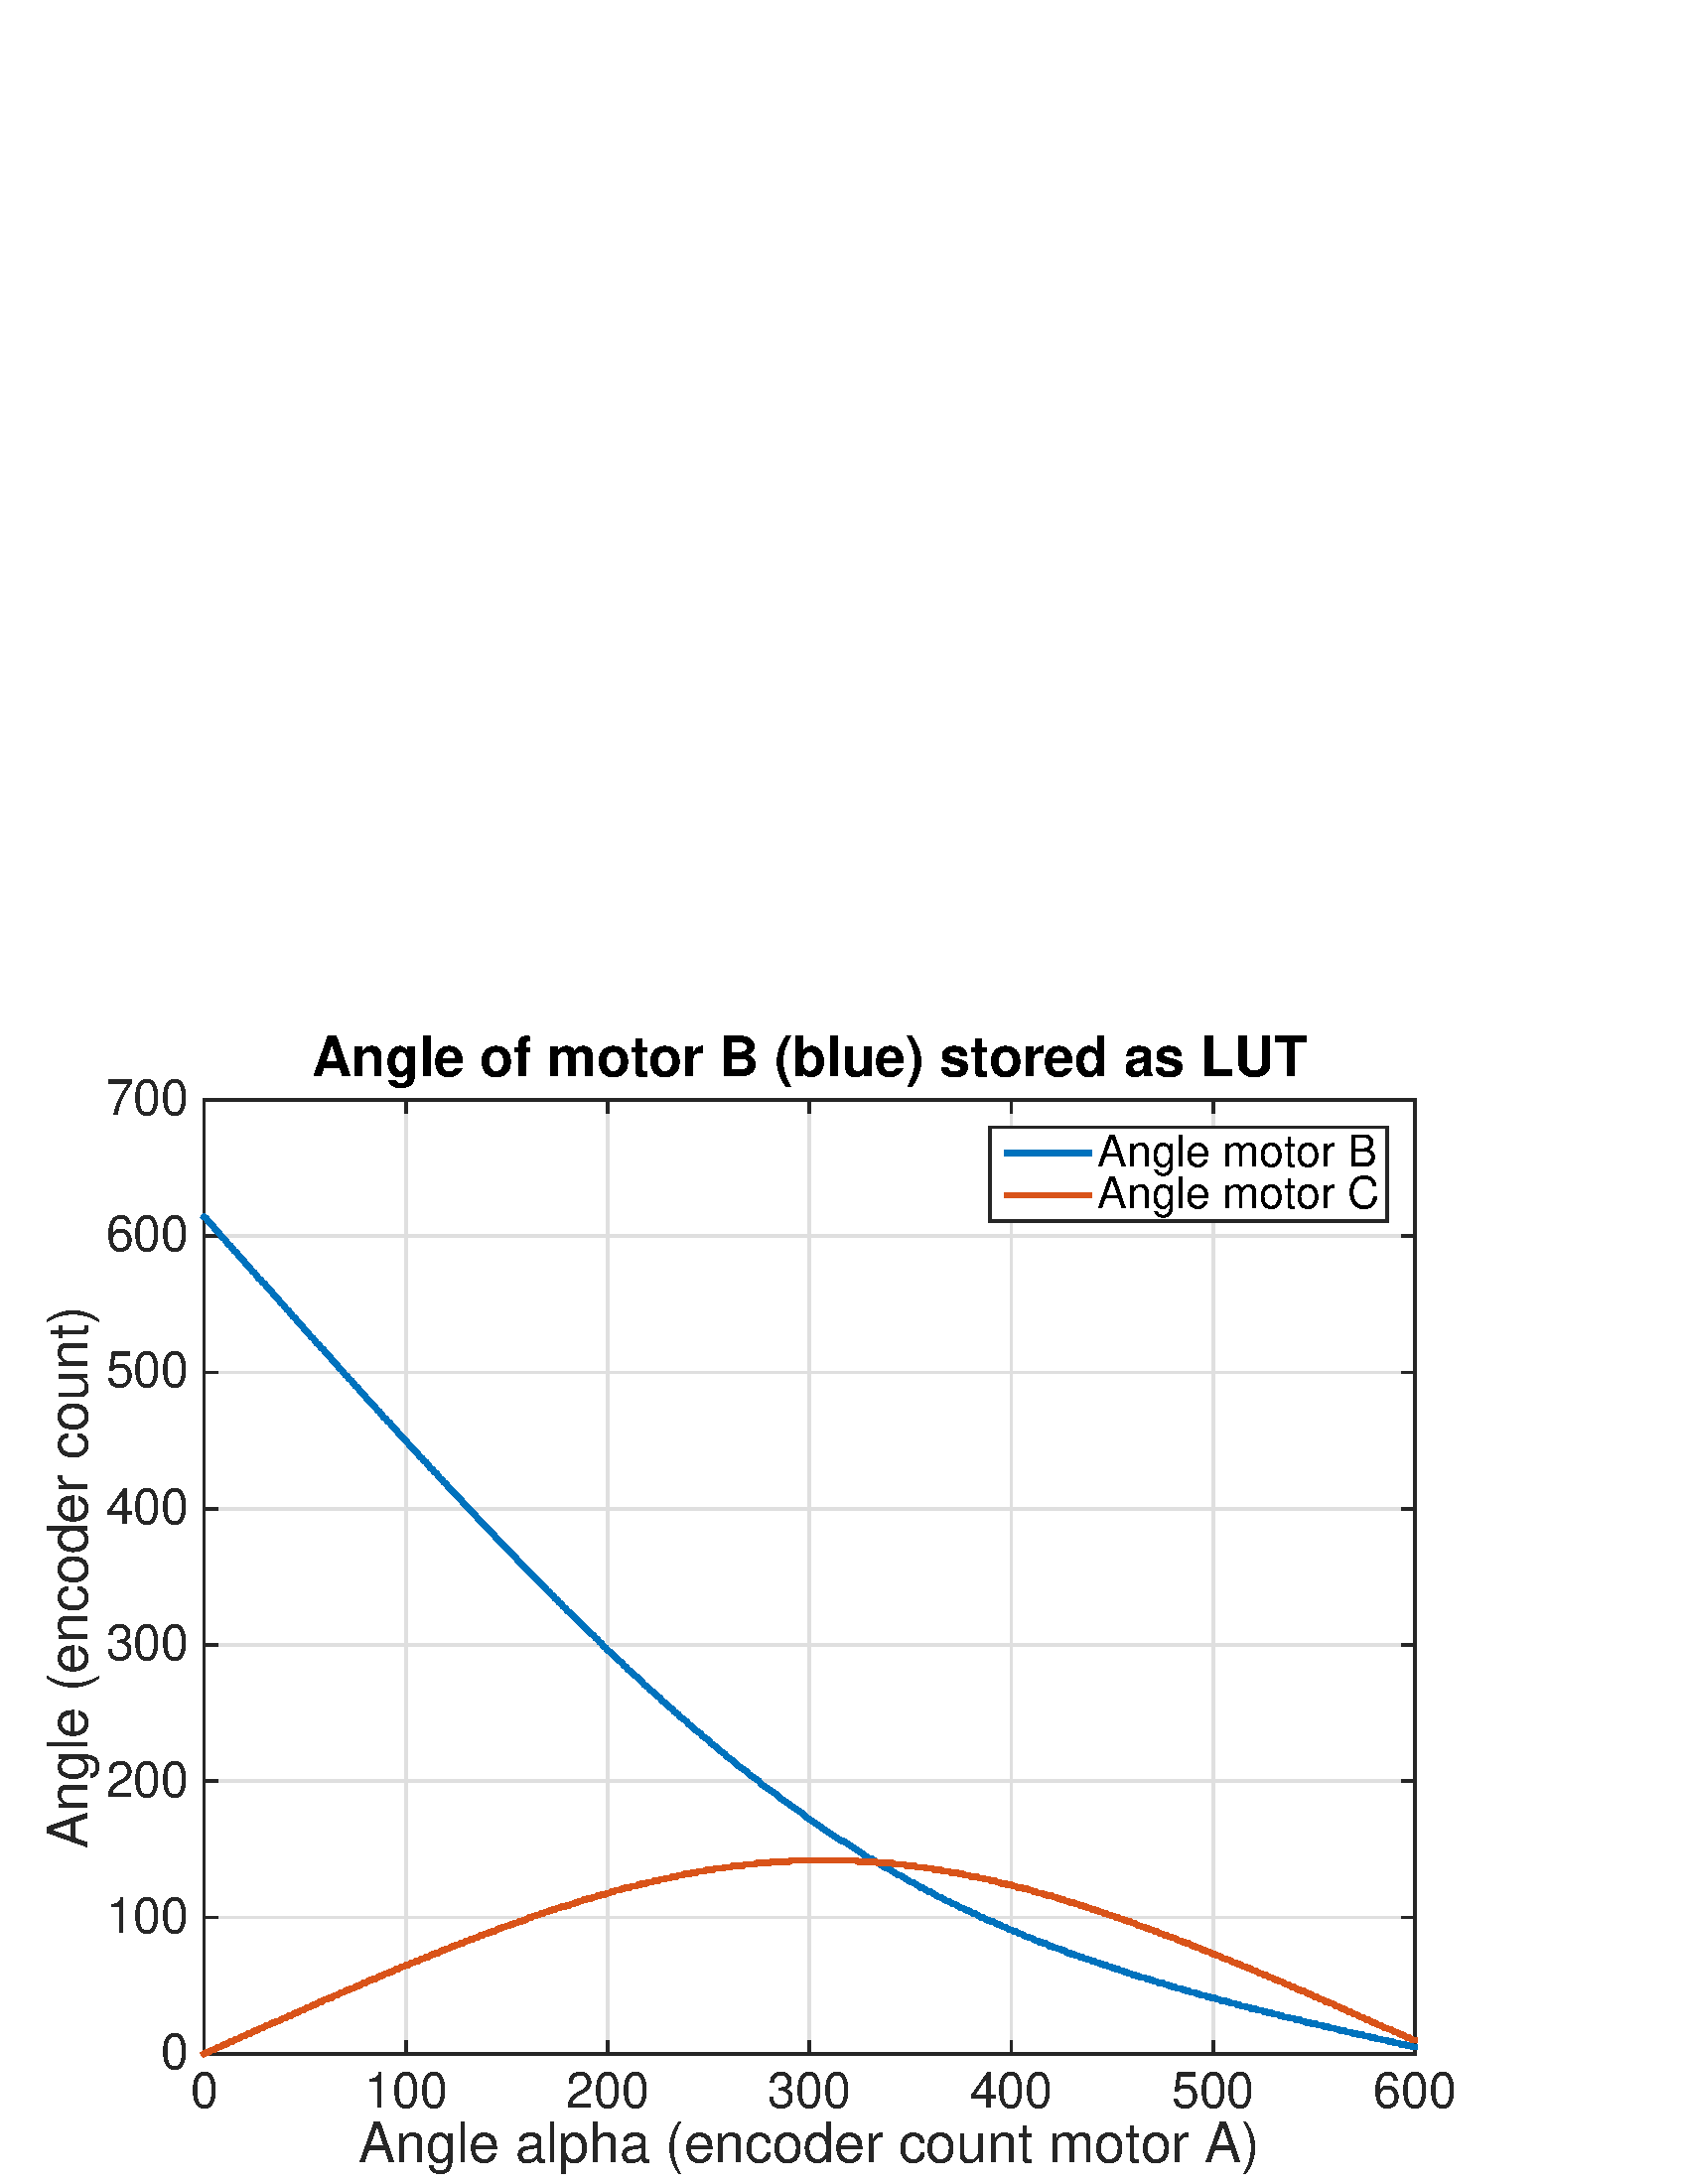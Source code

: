 %!PS-Adobe-3.0
%%Pages: (atend)
%%BoundingBox: (atend)
%%LanguageLevel: 2
%%EndComments
%%BeginDefaults
%%EndDefaults
%%BeginProlog
%%EndProlog
%%BeginSetup
%%BeginResource: procset (Apache XML Graphics Std ProcSet) 1.2 0
%%Version: 1.2 0
%%Copyright: (Copyright 2001-2003,2010 The Apache Software Foundation. License terms: http://www.apache.org/licenses/LICENSE-2.0)
/bd{bind def}bind def
/ld{load def}bd
/GR/grestore ld
/M/moveto ld
/LJ/setlinejoin ld
/C/curveto ld
/f/fill ld
/LW/setlinewidth ld
/GC/setgray ld
/t/show ld
/N/newpath ld
/CT/concat ld
/cp/closepath ld
/S/stroke ld
/L/lineto ld
/CC/setcmykcolor ld
/A/ashow ld
/GS/gsave ld
/RC/setrgbcolor ld
/RM/rmoveto ld
/ML/setmiterlimit ld
/re {4 2 roll M
1 index 0 rlineto
0 exch rlineto
neg 0 rlineto
cp } bd
/_ctm matrix def
/_tm matrix def
/BT { _ctm currentmatrix pop matrix _tm copy pop 0 0 moveto } bd
/ET { _ctm setmatrix } bd
/iTm { _ctm setmatrix _tm concat } bd
/Tm { _tm astore pop iTm 0 0 moveto } bd
/ux 0.0 def
/uy 0.0 def
/F {
  /Tp exch def
  /Tf exch def
  Tf findfont Tp scalefont setfont
  /cf Tf def  /cs Tp def
} bd
/ULS {currentpoint /uy exch def /ux exch def} bd
/ULE {
  /Tcx currentpoint pop def
  gsave
  newpath
  cf findfont cs scalefont dup
  /FontMatrix get 0 get /Ts exch def /FontInfo get dup
  /UnderlinePosition get Ts mul /To exch def
  /UnderlineThickness get Ts mul /Tt exch def
  ux uy To add moveto  Tcx uy To add lineto
  Tt setlinewidth stroke
  grestore
} bd
/OLE {
  /Tcx currentpoint pop def
  gsave
  newpath
  cf findfont cs scalefont dup
  /FontMatrix get 0 get /Ts exch def /FontInfo get dup
  /UnderlinePosition get Ts mul /To exch def
  /UnderlineThickness get Ts mul /Tt exch def
  ux uy To add cs add moveto Tcx uy To add cs add lineto
  Tt setlinewidth stroke
  grestore
} bd
/SOE {
  /Tcx currentpoint pop def
  gsave
  newpath
  cf findfont cs scalefont dup
  /FontMatrix get 0 get /Ts exch def /FontInfo get dup
  /UnderlinePosition get Ts mul /To exch def
  /UnderlineThickness get Ts mul /Tt exch def
  ux uy To add cs 10 mul 26 idiv add moveto Tcx uy To add cs 10 mul 26 idiv add lineto
  Tt setlinewidth stroke
  grestore
} bd
/QT {
/Y22 exch store
/X22 exch store
/Y21 exch store
/X21 exch store
currentpoint
/Y21 load 2 mul add 3 div exch
/X21 load 2 mul add 3 div exch
/X21 load 2 mul /X22 load add 3 div
/Y21 load 2 mul /Y22 load add 3 div
/X22 load /Y22 load curveto
} bd
/SSPD {
dup length /d exch dict def
{
/v exch def
/k exch def
currentpagedevice k known {
/cpdv currentpagedevice k get def
v cpdv ne {
/upd false def
/nullv v type /nulltype eq def
/nullcpdv cpdv type /nulltype eq def
nullv nullcpdv or
{
/upd true def
} {
/sametype v type cpdv type eq def
sametype {
v type /arraytype eq {
/vlen v length def
/cpdvlen cpdv length def
vlen cpdvlen eq {
0 1 vlen 1 sub {
/i exch def
/obj v i get def
/cpdobj cpdv i get def
obj cpdobj ne {
/upd true def
exit
} if
} for
} {
/upd true def
} ifelse
} {
v type /dicttype eq {
v {
/dv exch def
/dk exch def
/cpddv cpdv dk get def
dv cpddv ne {
/upd true def
exit
} if
} forall
} {
/upd true def
} ifelse
} ifelse
} if
} ifelse
upd true eq {
d k v put
} if
} if
} if
} forall
d length 0 gt {
d setpagedevice
} if
} bd
%%EndResource
%%BeginResource: procset (Apache XML Graphics EPS ProcSet) 1.0 0
%%Version: 1.0 0
%%Copyright: (Copyright 2002-2003 The Apache Software Foundation. License terms: http://www.apache.org/licenses/LICENSE-2.0)
/BeginEPSF { %def
/b4_Inc_state save def         % Save state for cleanup
/dict_count countdictstack def % Count objects on dict stack
/op_count count 1 sub def      % Count objects on operand stack
userdict begin                 % Push userdict on dict stack
/showpage { } def              % Redefine showpage, { } = null proc
0 setgray 0 setlinecap         % Prepare graphics state
1 setlinewidth 0 setlinejoin
10 setmiterlimit [ ] 0 setdash newpath
/languagelevel where           % If level not equal to 1 then
{pop languagelevel             % set strokeadjust and
1 ne                           % overprint to their defaults.
{false setstrokeadjust false setoverprint
} if
} if
} bd
/EndEPSF { %def
count op_count sub {pop} repeat            % Clean up stacks
countdictstack dict_count sub {end} repeat
b4_Inc_state restore
} bd
%%EndResource
%FOPBeginFontDict
%%IncludeResource: font Courier-Bold
%%IncludeResource: font Helvetica
%%IncludeResource: font Courier-BoldOblique
%%IncludeResource: font Courier-Oblique
%%IncludeResource: font Times-Roman
%%IncludeResource: font Helvetica-BoldOblique
%%IncludeResource: font Helvetica-Bold
%%IncludeResource: font Helvetica-Oblique
%%IncludeResource: font Times-BoldItalic
%%IncludeResource: font Courier
%%IncludeResource: font Times-Italic
%%IncludeResource: font Times-Bold
%%IncludeResource: font Symbol
%%IncludeResource: font ZapfDingbats
%FOPEndFontDict
%%BeginResource: encoding WinAnsiEncoding
/WinAnsiEncoding [
/.notdef /.notdef /.notdef /.notdef /.notdef
/.notdef /.notdef /.notdef /.notdef /.notdef
/.notdef /.notdef /.notdef /.notdef /.notdef
/.notdef /.notdef /.notdef /.notdef /.notdef
/.notdef /.notdef /.notdef /.notdef /.notdef
/.notdef /.notdef /.notdef /.notdef /.notdef
/.notdef /.notdef /space /exclam /quotedbl
/numbersign /dollar /percent /ampersand /quotesingle
/parenleft /parenright /asterisk /plus /comma
/hyphen /period /slash /zero /one
/two /three /four /five /six
/seven /eight /nine /colon /semicolon
/less /equal /greater /question /at
/A /B /C /D /E
/F /G /H /I /J
/K /L /M /N /O
/P /Q /R /S /T
/U /V /W /X /Y
/Z /bracketleft /backslash /bracketright /asciicircum
/underscore /quoteleft /a /b /c
/d /e /f /g /h
/i /j /k /l /m
/n /o /p /q /r
/s /t /u /v /w
/x /y /z /braceleft /bar
/braceright /asciitilde /bullet /Euro /bullet
/quotesinglbase /florin /quotedblbase /ellipsis /dagger
/daggerdbl /circumflex /perthousand /Scaron /guilsinglleft
/OE /bullet /Zcaron /bullet /bullet
/quoteleft /quoteright /quotedblleft /quotedblright /bullet
/endash /emdash /asciitilde /trademark /scaron
/guilsinglright /oe /bullet /zcaron /Ydieresis
/space /exclamdown /cent /sterling /currency
/yen /brokenbar /section /dieresis /copyright
/ordfeminine /guillemotleft /logicalnot /sfthyphen /registered
/macron /degree /plusminus /twosuperior /threesuperior
/acute /mu /paragraph /middot /cedilla
/onesuperior /ordmasculine /guillemotright /onequarter /onehalf
/threequarters /questiondown /Agrave /Aacute /Acircumflex
/Atilde /Adieresis /Aring /AE /Ccedilla
/Egrave /Eacute /Ecircumflex /Edieresis /Igrave
/Iacute /Icircumflex /Idieresis /Eth /Ntilde
/Ograve /Oacute /Ocircumflex /Otilde /Odieresis
/multiply /Oslash /Ugrave /Uacute /Ucircumflex
/Udieresis /Yacute /Thorn /germandbls /agrave
/aacute /acircumflex /atilde /adieresis /aring
/ae /ccedilla /egrave /eacute /ecircumflex
/edieresis /igrave /iacute /icircumflex /idieresis
/eth /ntilde /ograve /oacute /ocircumflex
/otilde /odieresis /divide /oslash /ugrave
/uacute /ucircumflex /udieresis /yacute /thorn
/ydieresis
] def
%%EndResource
%FOPBeginFontReencode
/Courier-Bold findfont
dup length dict begin
  {1 index /FID ne {def} {pop pop} ifelse} forall
  /Encoding WinAnsiEncoding def
  currentdict
end
/Courier-Bold exch definefont pop
/Helvetica findfont
dup length dict begin
  {1 index /FID ne {def} {pop pop} ifelse} forall
  /Encoding WinAnsiEncoding def
  currentdict
end
/Helvetica exch definefont pop
/Courier-BoldOblique findfont
dup length dict begin
  {1 index /FID ne {def} {pop pop} ifelse} forall
  /Encoding WinAnsiEncoding def
  currentdict
end
/Courier-BoldOblique exch definefont pop
/Courier-Oblique findfont
dup length dict begin
  {1 index /FID ne {def} {pop pop} ifelse} forall
  /Encoding WinAnsiEncoding def
  currentdict
end
/Courier-Oblique exch definefont pop
/Times-Roman findfont
dup length dict begin
  {1 index /FID ne {def} {pop pop} ifelse} forall
  /Encoding WinAnsiEncoding def
  currentdict
end
/Times-Roman exch definefont pop
/Helvetica-BoldOblique findfont
dup length dict begin
  {1 index /FID ne {def} {pop pop} ifelse} forall
  /Encoding WinAnsiEncoding def
  currentdict
end
/Helvetica-BoldOblique exch definefont pop
/Helvetica-Bold findfont
dup length dict begin
  {1 index /FID ne {def} {pop pop} ifelse} forall
  /Encoding WinAnsiEncoding def
  currentdict
end
/Helvetica-Bold exch definefont pop
/Helvetica-Oblique findfont
dup length dict begin
  {1 index /FID ne {def} {pop pop} ifelse} forall
  /Encoding WinAnsiEncoding def
  currentdict
end
/Helvetica-Oblique exch definefont pop
/Times-BoldItalic findfont
dup length dict begin
  {1 index /FID ne {def} {pop pop} ifelse} forall
  /Encoding WinAnsiEncoding def
  currentdict
end
/Times-BoldItalic exch definefont pop
/Courier findfont
dup length dict begin
  {1 index /FID ne {def} {pop pop} ifelse} forall
  /Encoding WinAnsiEncoding def
  currentdict
end
/Courier exch definefont pop
/Times-Italic findfont
dup length dict begin
  {1 index /FID ne {def} {pop pop} ifelse} forall
  /Encoding WinAnsiEncoding def
  currentdict
end
/Times-Italic exch definefont pop
/Times-Bold findfont
dup length dict begin
  {1 index /FID ne {def} {pop pop} ifelse} forall
  /Encoding WinAnsiEncoding def
  currentdict
end
/Times-Bold exch definefont pop
%FOPEndFontReencode
%%EndSetup
%%Page: 1 1
%%PageBoundingBox: 0 0 612 792
%%BeginPageSetup
<<
/PageSize [612 792]
/ImagingBBox null
>> setpagedevice
[1 0 0 -1 0 792] CT
%%EndPageSetup
GS
[1.0 0 0 1.0 0 366.803] CT
N
0 0 M
567 0 L
567 425 L
0 425 L
0 0 L
cp
clip
1 GC
N
0 0 567 425 re
f
GR
GS
[1.0 0 0 1.0 0 366.803] CT
N
0 0 M
567 0 L
567 425 L
0 425 L
0 0 L
cp
clip
1 GC
N
0 0 567 425 re
f
GR
GS
[1.0 0 0 1.0 0 366.803] CT
1 GC
N
74 378 M
513 378 L
513 32 L
74 32 L
cp
f
GR
GS
[1.0 0 0 1.0 0 366.803] CT
0.873 GC
2 setlinecap
10.0 ML
N
74 378 M
74 32 L
S
GR
GS
[1.0 0 0 1.0 0 366.803] CT
0.873 GC
2 setlinecap
10.0 ML
N
147.167 378 M
147.167 32 L
S
GR
GS
[1.0 0 0 1.0 0 366.803] CT
0.873 GC
2 setlinecap
10.0 ML
N
220.333 378 M
220.333 32 L
S
GR
GS
[1.0 0 0 1.0 0 366.803] CT
0.873 GC
2 setlinecap
10.0 ML
N
293.5 378 M
293.5 32 L
S
GR
GS
[1.0 0 0 1.0 0 366.803] CT
0.873 GC
2 setlinecap
10.0 ML
N
366.667 378 M
366.667 32 L
S
GR
GS
[1.0 0 0 1.0 0 366.803] CT
0.873 GC
2 setlinecap
10.0 ML
N
439.833 378 M
439.833 32 L
S
GR
GS
[1.0 0 0 1.0 0 366.803] CT
0.873 GC
2 setlinecap
10.0 ML
N
513 378 M
513 32 L
S
GR
GS
[1.0 0 0 1.0 0 366.803] CT
0.873 GC
2 setlinecap
10.0 ML
N
513 378 M
74 378 L
S
GR
GS
[1.0 0 0 1.0 0 366.803] CT
0.873 GC
2 setlinecap
10.0 ML
N
513 328.571 M
74 328.571 L
S
GR
GS
[1.0 0 0 1.0 0 366.803] CT
0.873 GC
2 setlinecap
10.0 ML
N
513 279.143 M
74 279.143 L
S
GR
GS
[1.0 0 0 1.0 0 366.803] CT
0.873 GC
2 setlinecap
10.0 ML
N
513 229.714 M
74 229.714 L
S
GR
GS
[1.0 0 0 1.0 0 366.803] CT
0.873 GC
2 setlinecap
10.0 ML
N
513 180.286 M
74 180.286 L
S
GR
GS
[1.0 0 0 1.0 0 366.803] CT
0.873 GC
2 setlinecap
10.0 ML
N
513 130.857 M
74 130.857 L
S
GR
GS
[1.0 0 0 1.0 0 366.803] CT
0.873 GC
2 setlinecap
10.0 ML
N
513 81.429 M
74 81.429 L
S
GR
GS
[1.0 0 0 1.0 0 366.803] CT
0.873 GC
2 setlinecap
10.0 ML
N
513 32 M
74 32 L
S
GR
GS
[1.0 0 0 1.0 293.463 768.589] CT
0.149 GC
/Helvetica 20 F
GS
[1 0 0 1 0 0] CT
-163.428 15.4 moveto 
1 -1 scale
(Angle alpha \(encoder count motor A\)) t 
GR
GR
GS
[1.0 0 0 1.0 0 366.803] CT
0.149 GC
2 setlinecap
10.0 ML
N
74 378 M
513 378 L
S
GR
GS
[1.0 0 0 1.0 0 366.803] CT
0.149 GC
2 setlinecap
10.0 ML
N
74 32 M
513 32 L
S
GR
GS
[1.0 0 0 1.0 0 366.803] CT
0.149 GC
2 setlinecap
10.0 ML
N
74 378 M
74 373.61 L
S
GR
GS
[1.0 0 0 1.0 0 366.803] CT
0.149 GC
2 setlinecap
10.0 ML
N
74 32 M
74 36.39 L
S
GR
GS
[1.0 0 0 1.0 0 366.803] CT
0.149 GC
2 setlinecap
10.0 ML
N
147.167 378 M
147.167 373.61 L
S
GR
GS
[1.0 0 0 1.0 0 366.803] CT
0.149 GC
2 setlinecap
10.0 ML
N
147.167 32 M
147.167 36.39 L
S
GR
GS
[1.0 0 0 1.0 0 366.803] CT
0.149 GC
2 setlinecap
10.0 ML
N
220.333 378 M
220.333 373.61 L
S
GR
GS
[1.0 0 0 1.0 0 366.803] CT
0.149 GC
2 setlinecap
10.0 ML
N
220.333 32 M
220.333 36.39 L
S
GR
GS
[1.0 0 0 1.0 0 366.803] CT
0.149 GC
2 setlinecap
10.0 ML
N
293.5 378 M
293.5 373.61 L
S
GR
GS
[1.0 0 0 1.0 0 366.803] CT
0.149 GC
2 setlinecap
10.0 ML
N
293.5 32 M
293.5 36.39 L
S
GR
GS
[1.0 0 0 1.0 0 366.803] CT
0.149 GC
2 setlinecap
10.0 ML
N
366.667 378 M
366.667 373.61 L
S
GR
GS
[1.0 0 0 1.0 0 366.803] CT
0.149 GC
2 setlinecap
10.0 ML
N
366.667 32 M
366.667 36.39 L
S
GR
GS
[1.0 0 0 1.0 0 366.803] CT
0.149 GC
2 setlinecap
10.0 ML
N
439.833 378 M
439.833 373.61 L
S
GR
GS
[1.0 0 0 1.0 0 366.803] CT
0.149 GC
2 setlinecap
10.0 ML
N
439.833 32 M
439.833 36.39 L
S
GR
GS
[1.0 0 0 1.0 0 366.803] CT
0.149 GC
2 setlinecap
10.0 ML
N
513 378 M
513 373.61 L
S
GR
GS
[1.0 0 0 1.0 0 366.803] CT
0.149 GC
2 setlinecap
10.0 ML
N
513 32 M
513 36.39 L
S
GR
GS
[1.0 0 0 1.0 73.991 750.581] CT
0.149 GC
/Helvetica 18 F
GS
[1 0 0 1 0 0] CT
-5.005 13.86 moveto 
1 -1 scale
(0) t 
GR
GR
GS
[1.0 0 0 1.0 147.148 750.581] CT
0.149 GC
/Helvetica 18 F
GS
[1 0 0 1 0 0] CT
-15.016 13.86 moveto 
1 -1 scale
(100) t 
GR
GR
GS
[1.0 0 0 1.0 220.306 750.581] CT
0.149 GC
/Helvetica 18 F
GS
[1 0 0 1 0 0] CT
-15.016 13.86 moveto 
1 -1 scale
(200) t 
GR
GR
GS
[1.0 0 0 1.0 293.463 750.581] CT
0.149 GC
/Helvetica 18 F
GS
[1 0 0 1 0 0] CT
-15.016 13.86 moveto 
1 -1 scale
(300) t 
GR
GR
GS
[1.0 0 0 1.0 366.621 750.581] CT
0.149 GC
/Helvetica 18 F
GS
[1 0 0 1 0 0] CT
-15.016 13.86 moveto 
1 -1 scale
(400) t 
GR
GR
GS
[1.0 0 0 1.0 439.778 750.581] CT
0.149 GC
/Helvetica 18 F
GS
[1 0 0 1 0 0] CT
-15.016 13.86 moveto 
1 -1 scale
(500) t 
GR
GR
GS
[1.0 0 0 1.0 512.936 750.581] CT
0.149 GC
/Helvetica 18 F
GS
[1 0 0 1 0 0] CT
-15.016 13.86 moveto 
1 -1 scale
(600) t 
GR
GR
GS
[0 -1.0 1.0 0 35.363 571.898] CT
0.149 GC
/Helvetica 20 F
GS
[1 0 0 1 0 0] CT
-98.394 -3.6 moveto 
1 -1 scale
(Angle \(encoder count\)) t 
GR
GR
GS
[1.0 0 0 1.0 0 366.803] CT
0.149 GC
2 setlinecap
10.0 ML
N
74 378 M
74 32 L
S
GR
GS
[1.0 0 0 1.0 0 366.803] CT
0.149 GC
2 setlinecap
10.0 ML
N
513 378 M
513 32 L
S
GR
GS
[1.0 0 0 1.0 0 366.803] CT
0.149 GC
2 setlinecap
10.0 ML
N
74 378 M
78.39 378 L
S
GR
GS
[1.0 0 0 1.0 0 366.803] CT
0.149 GC
2 setlinecap
10.0 ML
N
513 378 M
508.61 378 L
S
GR
GS
[1.0 0 0 1.0 0 366.803] CT
0.149 GC
2 setlinecap
10.0 ML
N
74 328.571 M
78.39 328.571 L
S
GR
GS
[1.0 0 0 1.0 0 366.803] CT
0.149 GC
2 setlinecap
10.0 ML
N
513 328.571 M
508.61 328.571 L
S
GR
GS
[1.0 0 0 1.0 0 366.803] CT
0.149 GC
2 setlinecap
10.0 ML
N
74 279.143 M
78.39 279.143 L
S
GR
GS
[1.0 0 0 1.0 0 366.803] CT
0.149 GC
2 setlinecap
10.0 ML
N
513 279.143 M
508.61 279.143 L
S
GR
GS
[1.0 0 0 1.0 0 366.803] CT
0.149 GC
2 setlinecap
10.0 ML
N
74 229.714 M
78.39 229.714 L
S
GR
GS
[1.0 0 0 1.0 0 366.803] CT
0.149 GC
2 setlinecap
10.0 ML
N
513 229.714 M
508.61 229.714 L
S
GR
GS
[1.0 0 0 1.0 0 366.803] CT
0.149 GC
2 setlinecap
10.0 ML
N
74 180.286 M
78.39 180.286 L
S
GR
GS
[1.0 0 0 1.0 0 366.803] CT
0.149 GC
2 setlinecap
10.0 ML
N
513 180.286 M
508.61 180.286 L
S
GR
GS
[1.0 0 0 1.0 0 366.803] CT
0.149 GC
2 setlinecap
10.0 ML
N
74 130.857 M
78.39 130.857 L
S
GR
GS
[1.0 0 0 1.0 0 366.803] CT
0.149 GC
2 setlinecap
10.0 ML
N
513 130.857 M
508.61 130.857 L
S
GR
GS
[1.0 0 0 1.0 0 366.803] CT
0.149 GC
2 setlinecap
10.0 ML
N
74 81.429 M
78.39 81.429 L
S
GR
GS
[1.0 0 0 1.0 0 366.803] CT
0.149 GC
2 setlinecap
10.0 ML
N
513 81.429 M
508.61 81.429 L
S
GR
GS
[1.0 0 0 1.0 0 366.803] CT
0.149 GC
2 setlinecap
10.0 ML
N
74 32 M
78.39 32 L
S
GR
GS
[1.0 0 0 1.0 0 366.803] CT
0.149 GC
2 setlinecap
10.0 ML
N
513 32 M
508.61 32 L
S
GR
GS
[1.0 0 0 1.0 68.391 744.978] CT
0.149 GC
/Helvetica 18 F
GS
[1 0 0 1 0 0] CT
-10.011 5.36 moveto 
1 -1 scale
(0) t 
GR
GR
GS
[1.0 0 0 1.0 68.391 695.527] CT
0.149 GC
/Helvetica 18 F
GS
[1 0 0 1 0 0] CT
-30.032 5.36 moveto 
1 -1 scale
(100) t 
GR
GR
GS
[1.0 0 0 1.0 68.391 646.075] CT
0.149 GC
/Helvetica 18 F
GS
[1 0 0 1 0 0] CT
-30.032 5.36 moveto 
1 -1 scale
(200) t 
GR
GR
GS
[1.0 0 0 1.0 68.391 596.624] CT
0.149 GC
/Helvetica 18 F
GS
[1 0 0 1 0 0] CT
-30.032 5.36 moveto 
1 -1 scale
(300) t 
GR
GR
GS
[1.0 0 0 1.0 68.391 547.172] CT
0.149 GC
/Helvetica 18 F
GS
[1 0 0 1 0 0] CT
-30.032 5.36 moveto 
1 -1 scale
(400) t 
GR
GR
GS
[1.0 0 0 1.0 68.391 497.721] CT
0.149 GC
/Helvetica 18 F
GS
[1 0 0 1 0 0] CT
-30.032 5.36 moveto 
1 -1 scale
(500) t 
GR
GR
GS
[1.0 0 0 1.0 68.391 448.269] CT
0.149 GC
/Helvetica 18 F
GS
[1 0 0 1 0 0] CT
-30.032 5.36 moveto 
1 -1 scale
(600) t 
GR
GR
GS
[1.0 0 0 1.0 68.391 398.818] CT
0.149 GC
/Helvetica 18 F
GS
[1 0 0 1 0 0] CT
-30.032 5.36 moveto 
1 -1 scale
(700) t 
GR
GR
GS
[1.0 0 0 1.0 0 366.803] CT
0 0.447 0.741 RC
2 setlinecap
10.0 ML
2 LW
N
74 74.509 M
74.732 75.003 L
75.463 75.991 L
76.195 76.98 L
76.927 77.474 L
77.658 78.463 L
78.39 79.451 L
79.122 79.946 L
79.853 80.934 L
80.585 81.923 L
81.317 82.417 L
82.048 83.406 L
82.78 84.394 L
83.512 84.889 L
84.243 85.877 L
84.975 86.866 L
85.707 87.36 L
86.438 88.349 L
87.17 89.337 L
87.902 89.831 L
88.633 90.82 L
89.365 91.809 L
90.097 92.303 L
90.828 93.291 L
91.56 94.28 L
92.292 94.774 L
93.023 95.763 L
93.755 96.751 L
94.487 97.246 L
95.218 98.234 L
95.95 98.729 L
96.682 99.717 L
97.413 100.706 L
98.145 101.2 L
98.877 102.189 L
99.608 103.177 L
100.34 103.671 L
101.072 104.66 L
101.803 105.649 L
102.535 106.143 L
103.267 107.131 L
103.998 108.12 L
104.73 108.614 L
105.462 109.603 L
106.193 110.591 L
106.925 111.086 L
107.657 112.074 L
108.388 113.063 L
109.12 113.557 L
109.852 114.546 L
110.583 115.534 L
111.315 116.029 L
112.047 117.017 L
112.778 118.006 L
113.51 118.5 L
114.242 119.489 L
114.973 120.477 L
115.705 120.971 L
116.437 121.96 L
117.168 122.454 L
117.9 123.443 L
118.632 124.431 L
119.363 124.926 L
120.095 125.914 L
120.827 126.903 L
121.558 127.397 L
122.29 128.386 L
123.022 129.374 L
123.753 129.869 L
124.485 130.857 L
125.217 131.846 L
125.948 132.34 L
126.68 133.329 L
127.412 133.823 L
128.143 134.811 L
128.875 135.8 L
129.607 136.294 L
130.338 137.283 L
131.07 138.271 L
131.802 138.766 L
132.533 139.754 L
133.265 140.743 L
133.997 141.237 L
134.728 142.226 L
135.46 142.72 L
136.192 143.709 L
136.923 144.697 L
137.655 145.191 L
138.387 146.18 L
139.118 147.169 L
139.85 147.663 L
140.582 148.651 L
141.313 149.146 L
142.045 150.134 L
142.777 151.123 L
143.508 151.617 L
144.24 152.606 L
144.972 153.594 L
145.703 154.089 L
146.435 155.077 L
147.167 155.571 L
147.898 156.56 L
148.63 157.549 L
149.362 158.043 L
150.093 159.031 L
150.825 159.526 L
151.557 160.514 L
152.288 161.503 L
153.02 161.997 L
153.752 162.986 L
154.483 163.48 L
155.215 164.469 L
155.947 165.457 L
156.678 165.951 L
157.41 166.94 L
158.142 167.434 L
158.873 168.423 L
159.605 169.411 L
160.337 169.906 L
161.068 170.894 L
161.8 171.389 L
162.532 172.377 L
163.263 173.366 L
163.995 173.86 L
164.727 174.849 L
165.458 175.343 L
166.19 176.331 L
166.922 176.826 L
167.653 177.814 L
168.385 178.803 L
169.117 179.297 L
169.848 180.286 L
170.58 180.78 L
171.312 181.769 L
172.043 182.263 L
172.775 183.251 L
173.507 184.24 L
174.238 184.734 L
174.97 185.723 L
175.702 186.217 L
176.433 187.206 L
177.165 187.7 L
177.897 188.689 L
178.628 189.183 L
179.36 190.171 L
180.092 191.16 L
180.823 191.654 L
181.555 192.643 L
182.287 193.137 L
183.018 194.126 L
183.75 194.62 L
184.482 195.609 L
185.213 196.103 L
185.945 197.091 L
186.677 197.586 L
187.408 198.574 L
188.14 199.563 L
188.872 200.057 L
189.603 201.046 L
190.335 201.54 L
191.067 202.529 L
191.798 203.023 L
192.53 204.011 L
193.262 204.506 L
193.993 205.494 L
194.725 205.989 L
195.457 206.977 L
196.188 207.471 L
196.92 208.46 L
197.652 208.954 L
198.383 209.943 L
199.115 210.437 L
199.847 211.426 L
200.578 211.92 L
201.31 212.909 L
202.042 213.403 L
202.773 214.391 L
203.505 214.886 L
204.237 215.874 L
204.968 216.369 L
205.7 217.357 L
206.432 217.851 L
207.163 218.346 L
207.895 219.334 L
208.627 219.829 L
209.358 220.817 L
210.09 221.311 L
210.822 222.3 L
211.553 222.794 L
212.285 223.783 L
213.017 224.277 L
213.748 225.266 L
214.48 225.76 L
215.212 226.254 L
215.943 227.243 L
216.675 227.737 L
217.407 228.726 L
218.138 229.22 L
218.87 230.209 L
219.602 230.703 L
220.333 231.691 L
221.065 232.186 L
221.797 232.68 L
222.528 233.669 L
223.26 234.163 L
223.992 235.151 L
224.723 235.646 L
225.455 236.14 L
226.187 237.129 L
226.918 237.623 L
227.65 238.611 L
228.382 239.106 L
229.113 239.6 L
229.845 240.589 L
230.577 241.083 L
231.308 241.577 L
232.04 242.566 L
232.772 243.06 L
233.503 244.049 L
234.235 244.543 L
234.967 245.037 L
235.698 246.026 L
236.43 246.52 L
237.162 247.014 L
237.893 248.003 L
238.625 248.497 L
239.357 248.991 L
240.088 249.98 L
240.82 250.474 L
241.552 250.969 L
242.283 251.957 L
243.015 252.451 L
243.747 252.946 L
244.478 253.934 L
245.21 254.429 L
245.942 254.923 L
246.673 255.911 L
247.405 256.406 L
248.137 256.9 L
248.868 257.394 L
249.6 258.383 L
250.332 258.877 L
251.063 259.371 L
251.795 260.36 L
252.527 260.854 L
253.258 261.349 L
253.99 261.843 L
254.722 262.831 L
255.453 263.326 L
256.185 263.82 L
256.917 264.314 L
257.648 265.303 L
258.38 265.797 L
259.112 266.291 L
259.843 266.786 L
260.575 267.774 L
261.307 268.269 L
262.038 268.763 L
262.77 269.257 L
263.502 270.246 L
264.233 270.74 L
264.965 271.234 L
265.697 271.729 L
266.428 272.223 L
267.16 273.211 L
267.892 273.706 L
268.623 274.2 L
269.355 274.694 L
270.087 275.189 L
270.818 275.683 L
271.55 276.671 L
272.282 277.166 L
273.013 277.66 L
273.745 278.154 L
274.477 278.649 L
275.208 279.143 L
275.94 280.131 L
276.672 280.626 L
277.403 281.12 L
278.135 281.614 L
278.867 282.109 L
279.598 282.603 L
280.33 283.097 L
281.062 283.591 L
281.793 284.086 L
282.525 285.074 L
283.257 285.569 L
283.988 286.063 L
284.72 286.557 L
285.452 287.051 L
286.183 287.546 L
286.915 288.04 L
287.647 288.534 L
288.378 289.029 L
289.11 289.523 L
289.842 290.017 L
290.573 290.511 L
291.305 291.006 L
292.037 291.994 L
292.768 292.489 L
293.5 292.983 L
294.232 293.477 L
294.963 293.971 L
295.695 294.466 L
296.427 294.96 L
297.158 295.454 L
297.89 295.949 L
298.622 296.443 L
299.353 296.937 L
300.085 297.431 L
300.817 297.926 L
301.548 298.42 L
302.28 298.914 L
303.012 299.409 L
303.743 299.903 L
304.475 300.397 L
305.207 300.891 L
305.938 300.891 L
306.67 301.386 L
307.402 301.88 L
308.133 302.374 L
308.865 302.869 L
309.597 303.363 L
310.328 303.857 L
311.06 304.351 L
311.792 304.846 L
312.523 305.34 L
313.255 305.834 L
313.987 306.329 L
314.718 306.823 L
315.45 307.317 L
316.182 307.317 L
316.913 307.811 L
317.645 308.306 L
318.377 308.8 L
319.108 309.294 L
319.84 309.789 L
320.572 310.283 L
321.303 310.777 L
322.035 310.777 L
322.767 311.271 L
323.498 311.766 L
324.23 312.26 L
324.962 312.754 L
325.693 313.249 L
326.425 313.249 L
327.157 313.743 L
327.888 314.237 L
328.62 314.731 L
329.352 315.226 L
330.083 315.72 L
330.815 315.72 L
331.547 316.214 L
332.278 316.709 L
333.01 317.203 L
333.742 317.697 L
334.473 317.697 L
335.205 318.191 L
335.937 318.686 L
336.668 319.18 L
337.4 319.18 L
338.132 319.674 L
338.863 320.169 L
339.595 320.663 L
340.327 321.157 L
341.058 321.157 L
341.79 321.651 L
342.522 322.146 L
343.253 322.64 L
343.985 322.64 L
344.717 323.134 L
345.448 323.629 L
346.18 323.629 L
346.912 324.123 L
347.643 324.617 L
348.375 325.111 L
349.107 325.111 L
349.838 325.606 L
350.57 326.1 L
351.302 326.1 L
352.033 326.594 L
352.765 327.089 L
353.497 327.089 L
354.228 327.583 L
354.96 328.077 L
355.692 328.571 L
356.423 328.571 L
357.155 329.066 L
357.887 329.56 L
358.618 329.56 L
359.35 330.054 L
360.082 330.054 L
360.813 330.549 L
361.545 331.043 L
362.277 331.043 L
363.008 331.537 L
363.74 332.031 L
364.472 332.031 L
365.203 332.526 L
365.935 333.02 L
366.667 333.02 L
367.398 333.514 L
368.13 333.514 L
368.862 334.009 L
369.593 334.503 L
370.325 334.503 L
371.057 334.997 L
371.788 335.491 L
372.52 335.491 L
373.252 335.986 L
373.983 335.986 L
374.715 336.48 L
375.447 336.974 L
376.178 336.974 L
376.91 337.469 L
377.642 337.469 L
378.373 337.963 L
379.105 337.963 L
379.837 338.457 L
380.568 338.951 L
381.3 338.951 L
382.032 339.446 L
382.763 339.446 L
383.495 339.94 L
384.227 339.94 L
384.958 340.434 L
385.69 340.434 L
386.422 340.929 L
387.153 341.423 L
387.885 341.423 L
388.617 341.917 L
389.348 341.917 L
390.08 342.411 L
390.812 342.411 L
391.543 342.906 L
392.275 342.906 L
393.007 343.4 L
393.738 343.4 L
394.47 343.894 L
395.202 343.894 L
395.933 344.389 L
396.665 344.389 L
397.397 344.883 L
398.128 344.883 L
398.86 345.377 L
399.592 345.377 L
400.323 345.871 L
401.055 345.871 L
401.787 346.366 L
402.518 346.366 L
403.25 346.86 L
403.982 346.86 L
404.713 347.354 L
405.445 347.354 L
406.177 347.849 L
406.908 347.849 L
407.64 348.343 L
408.372 348.343 L
409.103 348.837 L
409.835 348.837 L
410.567 349.331 L
411.298 349.331 L
412.03 349.826 L
412.762 349.826 L
413.493 350.32 L
414.225 350.32 L
414.957 350.32 L
415.688 350.814 L
416.42 350.814 L
417.152 351.309 L
417.883 351.309 L
418.615 351.803 L
419.347 351.803 L
420.078 352.297 L
420.81 352.297 L
421.542 352.297 L
422.273 352.791 L
423.005 352.791 L
423.737 353.286 L
424.468 353.286 L
425.2 353.78 L
425.932 353.78 L
426.663 354.274 L
427.395 354.274 L
428.127 354.274 L
428.858 354.769 L
429.59 354.769 L
430.322 355.263 L
431.053 355.263 L
431.785 355.757 L
432.517 355.757 L
433.248 355.757 L
433.98 356.251 L
434.712 356.251 L
435.443 356.746 L
436.175 356.746 L
436.907 356.746 L
437.638 357.24 L
438.37 357.24 L
439.102 357.734 L
439.833 357.734 L
440.565 357.734 L
441.297 358.229 L
442.028 358.229 L
442.76 358.723 L
443.492 358.723 L
444.223 358.723 L
444.955 359.217 L
445.687 359.217 L
446.418 359.711 L
447.15 359.711 L
447.882 359.711 L
448.613 360.206 L
449.345 360.206 L
450.077 360.7 L
450.808 360.7 L
451.54 360.7 L
452.272 361.194 L
453.003 361.194 L
453.735 361.689 L
454.467 361.689 L
455.198 361.689 L
455.93 362.183 L
456.662 362.183 L
457.393 362.183 L
458.125 362.677 L
458.857 362.677 L
459.588 363.171 L
460.32 363.171 L
461.052 363.171 L
461.783 363.666 L
462.515 363.666 L
463.247 363.666 L
463.978 364.16 L
464.71 364.16 L
465.442 364.654 L
466.173 364.654 L
466.905 364.654 L
467.637 365.149 L
468.368 365.149 L
469.1 365.149 L
469.832 365.643 L
470.563 365.643 L
471.295 365.643 L
472.027 366.137 L
472.758 366.137 L
473.49 366.631 L
474.222 366.631 L
474.953 366.631 L
475.685 367.126 L
476.417 367.126 L
477.148 367.126 L
477.88 367.62 L
478.612 367.62 L
479.343 367.62 L
480.075 368.114 L
480.807 368.114 L
481.538 368.114 L
482.27 368.609 L
483.002 368.609 L
483.733 368.609 L
484.465 369.103 L
485.197 369.103 L
485.928 369.597 L
486.66 369.597 L
487.392 369.597 L
488.123 370.091 L
488.855 370.091 L
489.587 370.091 L
490.318 370.586 L
491.05 370.586 L
491.782 370.586 L
492.513 371.08 L
493.245 371.08 L
493.977 371.08 L
494.708 371.574 L
495.44 371.574 L
496.172 371.574 L
496.903 372.069 L
497.635 372.069 L
498.367 372.069 L
499.098 372.563 L
499.83 372.563 L
500.562 372.563 L
501.293 373.057 L
502.025 373.057 L
502.757 373.057 L
503.488 373.551 L
504.22 373.551 L
504.952 373.551 L
505.683 374.046 L
506.415 374.046 L
507.147 374.046 L
507.878 374.54 L
508.61 374.54 L
509.342 374.54 L
510.073 375.034 L
510.805 375.034 L
511.537 375.034 L
512.268 375.529 L
513 375.529 L
S
GR
GS
[1.0 0 0 1.0 0 366.803] CT
0.851 0.325 0.098 RC
2 setlinecap
10.0 ML
2 LW
N
74 378 M
74.732 377.506 L
75.463 377.506 L
76.195 377.011 L
76.927 376.517 L
77.658 376.517 L
78.39 376.023 L
79.122 375.529 L
79.853 375.529 L
80.585 375.034 L
81.317 374.54 L
82.048 374.54 L
82.78 374.046 L
83.512 373.551 L
84.243 373.551 L
84.975 373.057 L
85.707 372.563 L
86.438 372.563 L
87.17 372.069 L
87.902 371.574 L
88.633 371.574 L
89.365 371.08 L
90.097 370.586 L
90.828 370.586 L
91.56 370.091 L
92.292 369.597 L
93.023 369.597 L
93.755 369.103 L
94.487 368.609 L
95.218 368.609 L
95.95 368.114 L
96.682 367.62 L
97.413 367.62 L
98.145 367.126 L
98.877 366.631 L
99.608 366.631 L
100.34 366.137 L
101.072 366.137 L
101.803 365.643 L
102.535 365.149 L
103.267 365.149 L
103.998 364.654 L
104.73 364.16 L
105.462 364.16 L
106.193 363.666 L
106.925 363.171 L
107.657 363.171 L
108.388 362.677 L
109.12 362.183 L
109.852 362.183 L
110.583 361.689 L
111.315 361.194 L
112.047 361.194 L
112.778 360.7 L
113.51 360.206 L
114.242 360.206 L
114.973 359.711 L
115.705 359.217 L
116.437 359.217 L
117.168 358.723 L
117.9 358.229 L
118.632 358.229 L
119.363 357.734 L
120.095 357.734 L
120.827 357.24 L
121.558 356.746 L
122.29 356.746 L
123.022 356.251 L
123.753 355.757 L
124.485 355.757 L
125.217 355.263 L
125.948 354.769 L
126.68 354.769 L
127.412 354.274 L
128.143 354.274 L
128.875 353.78 L
129.607 353.286 L
130.338 353.286 L
131.07 352.791 L
131.802 352.297 L
132.533 352.297 L
133.265 351.803 L
133.997 351.309 L
134.728 351.309 L
135.46 350.814 L
136.192 350.814 L
136.923 350.32 L
137.655 349.826 L
138.387 349.826 L
139.118 349.331 L
139.85 348.837 L
140.582 348.837 L
141.313 348.343 L
142.045 348.343 L
142.777 347.849 L
143.508 347.354 L
144.24 347.354 L
144.972 346.86 L
145.703 346.366 L
146.435 346.366 L
147.167 345.871 L
147.898 345.871 L
148.63 345.377 L
149.362 344.883 L
150.093 344.883 L
150.825 344.389 L
151.557 344.389 L
152.288 343.894 L
153.02 343.4 L
153.752 343.4 L
154.483 342.906 L
155.215 342.906 L
155.947 342.411 L
156.678 341.917 L
157.41 341.917 L
158.142 341.423 L
158.873 341.423 L
159.605 340.929 L
160.337 340.434 L
161.068 340.434 L
161.8 339.94 L
162.532 339.94 L
163.263 339.446 L
163.995 338.951 L
164.727 338.951 L
165.458 338.457 L
166.19 338.457 L
166.922 337.963 L
167.653 337.963 L
168.385 337.469 L
169.117 336.974 L
169.848 336.974 L
170.58 336.48 L
171.312 336.48 L
172.043 335.986 L
172.775 335.986 L
173.507 335.491 L
174.238 334.997 L
174.97 334.997 L
175.702 334.503 L
176.433 334.503 L
177.165 334.009 L
177.897 334.009 L
178.628 333.514 L
179.36 333.514 L
180.092 333.02 L
180.823 332.526 L
181.555 332.526 L
182.287 332.031 L
183.018 332.031 L
183.75 331.537 L
184.482 331.537 L
185.213 331.043 L
185.945 331.043 L
186.677 330.549 L
187.408 330.549 L
188.14 330.054 L
188.872 330.054 L
189.603 329.56 L
190.335 329.56 L
191.067 329.066 L
191.798 328.571 L
192.53 328.571 L
193.262 328.077 L
193.993 328.077 L
194.725 327.583 L
195.457 327.583 L
196.188 327.089 L
196.92 327.089 L
197.652 326.594 L
198.383 326.594 L
199.115 326.1 L
199.847 326.1 L
200.578 325.606 L
201.31 325.606 L
202.042 325.111 L
202.773 325.111 L
203.505 324.617 L
204.237 324.617 L
204.968 324.617 L
205.7 324.123 L
206.432 324.123 L
207.163 323.629 L
207.895 323.629 L
208.627 323.134 L
209.358 323.134 L
210.09 322.64 L
210.822 322.64 L
211.553 322.146 L
212.285 322.146 L
213.017 321.651 L
213.748 321.651 L
214.48 321.651 L
215.212 321.157 L
215.943 321.157 L
216.675 320.663 L
217.407 320.663 L
218.138 320.169 L
218.87 320.169 L
219.602 320.169 L
220.333 319.674 L
221.065 319.674 L
221.797 319.18 L
222.528 319.18 L
223.26 318.686 L
223.992 318.686 L
224.723 318.686 L
225.455 318.191 L
226.187 318.191 L
226.918 317.697 L
227.65 317.697 L
228.382 317.697 L
229.113 317.203 L
229.845 317.203 L
230.577 317.203 L
231.308 316.709 L
232.04 316.709 L
232.772 316.214 L
233.503 316.214 L
234.235 316.214 L
234.967 315.72 L
235.698 315.72 L
236.43 315.72 L
237.162 315.226 L
237.893 315.226 L
238.625 315.226 L
239.357 314.731 L
240.088 314.731 L
240.82 314.731 L
241.552 314.237 L
242.283 314.237 L
243.015 314.237 L
243.747 313.743 L
244.478 313.743 L
245.21 313.743 L
245.942 313.249 L
246.673 313.249 L
247.405 313.249 L
248.137 312.754 L
248.868 312.754 L
249.6 312.754 L
250.332 312.754 L
251.063 312.26 L
251.795 312.26 L
252.527 312.26 L
253.258 311.766 L
253.99 311.766 L
254.722 311.766 L
255.453 311.766 L
256.185 311.271 L
256.917 311.271 L
257.648 311.271 L
258.38 311.271 L
259.112 310.777 L
259.843 310.777 L
260.575 310.777 L
261.307 310.777 L
262.038 310.777 L
262.77 310.283 L
263.502 310.283 L
264.233 310.283 L
264.965 310.283 L
265.697 309.789 L
266.428 309.789 L
267.16 309.789 L
267.892 309.789 L
268.623 309.789 L
269.355 309.789 L
270.087 309.294 L
270.818 309.294 L
271.55 309.294 L
272.282 309.294 L
273.013 309.294 L
273.745 309.294 L
274.477 308.8 L
275.208 308.8 L
275.94 308.8 L
276.672 308.8 L
277.403 308.8 L
278.135 308.8 L
278.867 308.8 L
279.598 308.306 L
280.33 308.306 L
281.062 308.306 L
281.793 308.306 L
282.525 308.306 L
283.257 308.306 L
283.988 308.306 L
284.72 308.306 L
285.452 308.306 L
286.183 308.306 L
286.915 307.811 L
287.647 307.811 L
288.378 307.811 L
289.11 307.811 L
289.842 307.811 L
290.573 307.811 L
291.305 307.811 L
292.037 307.811 L
292.768 307.811 L
293.5 307.811 L
294.232 307.811 L
294.963 307.811 L
295.695 307.811 L
296.427 307.811 L
297.158 307.811 L
297.89 307.811 L
298.622 307.811 L
299.353 307.811 L
300.085 307.811 L
300.817 307.811 L
301.548 307.811 L
302.28 307.811 L
303.012 307.811 L
303.743 307.811 L
304.475 307.811 L
305.207 307.811 L
305.938 307.811 L
306.67 307.811 L
307.402 307.811 L
308.133 307.811 L
308.865 307.811 L
309.597 307.811 L
310.328 307.811 L
311.06 308.306 L
311.792 308.306 L
312.523 308.306 L
313.255 308.306 L
313.987 308.306 L
314.718 308.306 L
315.45 308.306 L
316.182 308.306 L
316.913 308.306 L
317.645 308.306 L
318.377 308.8 L
319.108 308.8 L
319.84 308.8 L
320.572 308.8 L
321.303 308.8 L
322.035 308.8 L
322.767 308.8 L
323.498 308.8 L
324.23 309.294 L
324.962 309.294 L
325.693 309.294 L
326.425 309.294 L
327.157 309.294 L
327.888 309.294 L
328.62 309.789 L
329.352 309.789 L
330.083 309.789 L
330.815 309.789 L
331.547 309.789 L
332.278 310.283 L
333.01 310.283 L
333.742 310.283 L
334.473 310.283 L
335.205 310.283 L
335.937 310.777 L
336.668 310.777 L
337.4 310.777 L
338.132 310.777 L
338.863 311.271 L
339.595 311.271 L
340.327 311.271 L
341.058 311.271 L
341.79 311.766 L
342.522 311.766 L
343.253 311.766 L
343.985 311.766 L
344.717 312.26 L
345.448 312.26 L
346.18 312.26 L
346.912 312.26 L
347.643 312.754 L
348.375 312.754 L
349.107 312.754 L
349.838 313.249 L
350.57 313.249 L
351.302 313.249 L
352.033 313.743 L
352.765 313.743 L
353.497 313.743 L
354.228 313.743 L
354.96 314.237 L
355.692 314.237 L
356.423 314.237 L
357.155 314.731 L
357.887 314.731 L
358.618 314.731 L
359.35 315.226 L
360.082 315.226 L
360.813 315.226 L
361.545 315.72 L
362.277 315.72 L
363.008 316.214 L
363.74 316.214 L
364.472 316.214 L
365.203 316.709 L
365.935 316.709 L
366.667 316.709 L
367.398 317.203 L
368.13 317.203 L
368.862 317.697 L
369.593 317.697 L
370.325 317.697 L
371.057 318.191 L
371.788 318.191 L
372.52 318.191 L
373.252 318.686 L
373.983 318.686 L
374.715 319.18 L
375.447 319.18 L
376.178 319.674 L
376.91 319.674 L
377.642 319.674 L
378.373 320.169 L
379.105 320.169 L
379.837 320.663 L
380.568 320.663 L
381.3 320.663 L
382.032 321.157 L
382.763 321.157 L
383.495 321.651 L
384.227 321.651 L
384.958 322.146 L
385.69 322.146 L
386.422 322.64 L
387.153 322.64 L
387.885 323.134 L
388.617 323.134 L
389.348 323.134 L
390.08 323.629 L
390.812 323.629 L
391.543 324.123 L
392.275 324.123 L
393.007 324.617 L
393.738 324.617 L
394.47 325.111 L
395.202 325.111 L
395.933 325.606 L
396.665 325.606 L
397.397 326.1 L
398.128 326.1 L
398.86 326.594 L
399.592 326.594 L
400.323 327.089 L
401.055 327.089 L
401.787 327.583 L
402.518 327.583 L
403.25 328.077 L
403.982 328.077 L
404.713 328.571 L
405.445 328.571 L
406.177 329.066 L
406.908 329.066 L
407.64 329.56 L
408.372 329.56 L
409.103 330.054 L
409.835 330.054 L
410.567 330.549 L
411.298 330.549 L
412.03 331.043 L
412.762 331.537 L
413.493 331.537 L
414.225 332.031 L
414.957 332.031 L
415.688 332.526 L
416.42 332.526 L
417.152 333.02 L
417.883 333.02 L
418.615 333.514 L
419.347 333.514 L
420.078 334.009 L
420.81 334.503 L
421.542 334.503 L
422.273 334.997 L
423.005 334.997 L
423.737 335.491 L
424.468 335.491 L
425.2 335.986 L
425.932 335.986 L
426.663 336.48 L
427.395 336.974 L
428.127 336.974 L
428.858 337.469 L
429.59 337.469 L
430.322 337.963 L
431.053 337.963 L
431.785 338.457 L
432.517 338.951 L
433.248 338.951 L
433.98 339.446 L
434.712 339.446 L
435.443 339.94 L
436.175 340.434 L
436.907 340.434 L
437.638 340.929 L
438.37 340.929 L
439.102 341.423 L
439.833 341.917 L
440.565 341.917 L
441.297 342.411 L
442.028 342.411 L
442.76 342.906 L
443.492 343.4 L
444.223 343.4 L
444.955 343.894 L
445.687 343.894 L
446.418 344.389 L
447.15 344.883 L
447.882 344.883 L
448.613 345.377 L
449.345 345.377 L
450.077 345.871 L
450.808 346.366 L
451.54 346.366 L
452.272 346.86 L
453.003 346.86 L
453.735 347.354 L
454.467 347.849 L
455.198 347.849 L
455.93 348.343 L
456.662 348.837 L
457.393 348.837 L
458.125 349.331 L
458.857 349.331 L
459.588 349.826 L
460.32 350.32 L
461.052 350.32 L
461.783 350.814 L
462.515 351.309 L
463.247 351.309 L
463.978 351.803 L
464.71 351.803 L
465.442 352.297 L
466.173 352.791 L
466.905 352.791 L
467.637 353.286 L
468.368 353.78 L
469.1 353.78 L
469.832 354.274 L
470.563 354.769 L
471.295 354.769 L
472.027 355.263 L
472.758 355.263 L
473.49 355.757 L
474.222 356.251 L
474.953 356.251 L
475.685 356.746 L
476.417 357.24 L
477.148 357.24 L
477.88 357.734 L
478.612 358.229 L
479.343 358.229 L
480.075 358.723 L
480.807 359.217 L
481.538 359.217 L
482.27 359.711 L
483.002 359.711 L
483.733 360.206 L
484.465 360.7 L
485.197 360.7 L
485.928 361.194 L
486.66 361.689 L
487.392 361.689 L
488.123 362.183 L
488.855 362.677 L
489.587 362.677 L
490.318 363.171 L
491.05 363.666 L
491.782 363.666 L
492.513 364.16 L
493.245 364.654 L
493.977 364.654 L
494.708 365.149 L
495.44 365.643 L
496.172 365.643 L
496.903 366.137 L
497.635 366.631 L
498.367 366.631 L
499.098 367.126 L
499.83 367.62 L
500.562 367.62 L
501.293 368.114 L
502.025 368.609 L
502.757 368.609 L
503.488 369.103 L
504.22 369.103 L
504.952 369.597 L
505.683 370.091 L
506.415 370.091 L
507.147 370.586 L
507.878 371.08 L
508.61 371.08 L
509.342 371.574 L
510.073 372.069 L
510.805 372.069 L
511.537 372.563 L
512.268 373.057 L
513 373.057 L
S
GR
GS
[1.0 0 0 1.0 293.463 393.866] CT
/Helvetica-Bold 20 F
GS
[1 0 0 1 0 0] CT
-180.557 -3.6 moveto 
1 -1 scale
(Angle of motor B \(blue\) stored as LUT) t 
GR
GR
GS
[1.0 0 0 1.0 0 366.803] CT
1 GC
N
359 76 M
359 42 L
503 42 L
503 76 L
cp
f
GR
GS
[1.0 0 0 1.0 397.878 418.189] CT
/Helvetica 16 F
GS
[1 0 0 1 0 0] CT
0 4.82 moveto 
1 -1 scale
(Angle motor B) t 
GR
GR
GS
[1.0 0 0 1.0 0 366.803] CT
0 0.447 0.741 RC
2 setlinecap
10.0 ML
2 LW
N
364.989 51.362 M
394.934 51.362 L
S
GR
GS
[1.0 0 0 1.0 397.878 433.472] CT
/Helvetica 16 F
GS
[1 0 0 1 0 0] CT
0 4.82 moveto 
1 -1 scale
(Angle motor C) t 
GR
GR
GS
[1.0 0 0 1.0 0 366.803] CT
0.851 0.325 0.098 RC
2 setlinecap
10.0 ML
2 LW
N
364.989 66.638 M
394.934 66.638 L
S
GR
GS
[1.0 0 0 1.0 0 366.803] CT
0.149 GC
2 setlinecap
10.0 ML
N
359 76 M
359 42 L
503 42 L
503 76 L
359 76 L
S
GR
showpage
%%Trailer
%%BoundingBox: 16 3 527 417
%%Pages: 1
%%EOF
